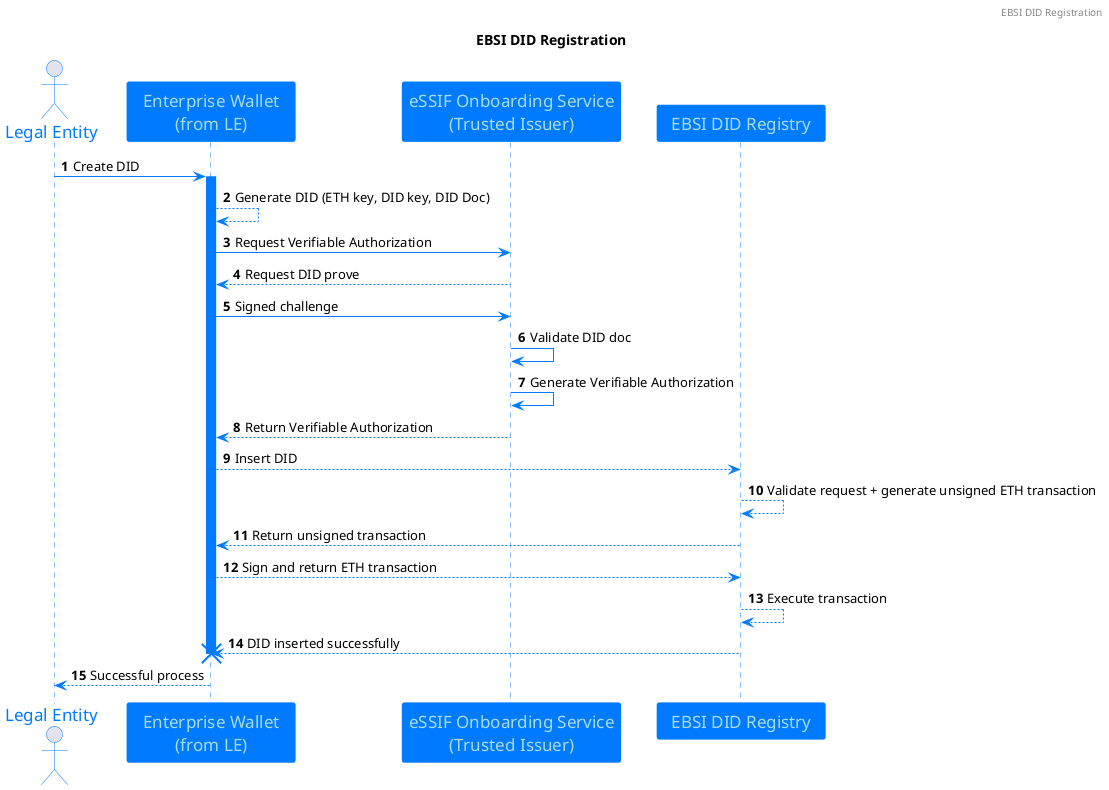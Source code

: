 @startuml
'https://plantuml.com/sequence-diagram

skinparam classFontColor 007BFF
skinparam classFontSize 12
skinparam classFontName Aapex
skinparam backgroundColor white
skinparam minClassWidth 155
skinparam nodesep 34
skinparam ranksep 70

skinparam sequence {
ArrowColor 007BFF
ActorBorderColor 007BFF
LifeLineBorderColor 007BFF
LifeLineBackgroundColor 007BFF

ParticipantBorderColor 007BFF
ParticipantBackgroundColor 007BFF
ParticipantFontName Impact
ParticipantFontSize 17
ParticipantFontColor #A9DCDF

'ActorBackgroundColor aqua
ActorFontColor 007BFF
ActorFontSize 17
ActorFontName Aapex
}

skinparam class {
BorderColor 007BFF
ArrowColor 007BFF
BackgroundColor white
}

skinparam interface {
BorderColor 007BFF
ArrowColor 007BFF
}

skinparam note {
BorderColor 007BFF
BackgroundColor 7ACFF5
}


autonumber

header EBSI DID Registration
title
EBSI DID Registration
end title
autonumber
actor "Legal Entity" as LE
participant "Enterprise Wallet\n(from LE)" as EW
participant "eSSIF Onboarding Service\n(Trusted Issuer)" as TI
participant "EBSI DID Registry" as RE

LE -> EW: Create DID
activate EW
EW --> EW: Generate DID (ETH key, DID key, DID Doc)
EW -> TI: Request Verifiable Authorization
TI --> EW: Request DID prove
EW -> TI: Signed challenge
TI -> TI: Validate DID doc
TI -> TI: Generate Verifiable Authorization
TI --> EW: Return Verifiable Authorization
EW --> RE: Insert DID
RE --> RE: Validate request + generate unsigned ETH transaction
RE --> EW: Return unsigned transaction
EW --> RE: Sign and return ETH transaction
RE --> RE: Execute transaction
RE --> EW: DID inserted successfully 
destroy EW

EW --> LE: Successful process
@enduml
